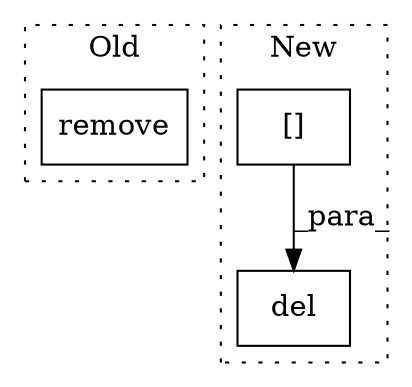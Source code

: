 digraph G {
subgraph cluster0 {
1 [label="remove" a="32" s="3177,3199" l="7,1" shape="box"];
label = "Old";
style="dotted";
}
subgraph cluster1 {
2 [label="del" a="32" s="3387,3413" l="4,1" shape="box"];
3 [label="[]" a="2" s="3391,3412" l="6,1" shape="box"];
label = "New";
style="dotted";
}
3 -> 2 [label="_para_"];
}